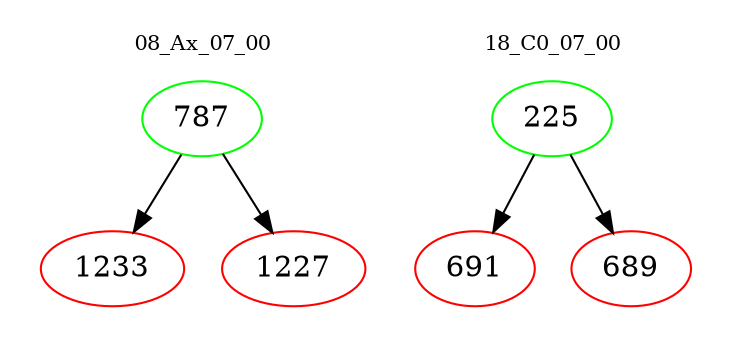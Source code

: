 digraph{
subgraph cluster_0 {
color = white
label = "08_Ax_07_00";
fontsize=10;
T0_787 [label="787", color="green"]
T0_787 -> T0_1233 [color="black"]
T0_1233 [label="1233", color="red"]
T0_787 -> T0_1227 [color="black"]
T0_1227 [label="1227", color="red"]
}
subgraph cluster_1 {
color = white
label = "18_C0_07_00";
fontsize=10;
T1_225 [label="225", color="green"]
T1_225 -> T1_691 [color="black"]
T1_691 [label="691", color="red"]
T1_225 -> T1_689 [color="black"]
T1_689 [label="689", color="red"]
}
}
